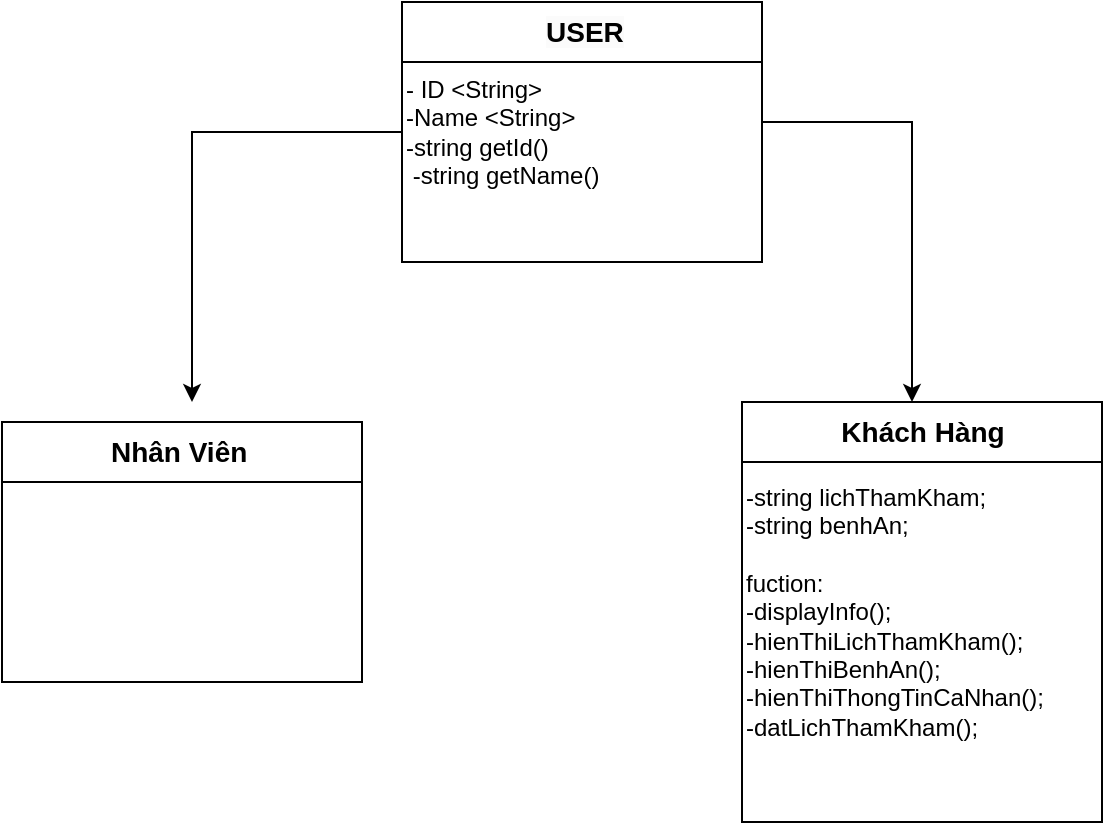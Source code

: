 <mxfile version="24.5.4" type="device">
  <diagram name="Trang-1" id="16Yr520JULTaiHAx0z4w">
    <mxGraphModel dx="1050" dy="522" grid="1" gridSize="10" guides="1" tooltips="1" connect="1" arrows="1" fold="1" page="1" pageScale="1" pageWidth="827" pageHeight="1169" math="0" shadow="0">
      <root>
        <mxCell id="0" />
        <mxCell id="1" parent="0" />
        <mxCell id="IHhdoig0bqFt07xvbURu-6" value="" style="endArrow=classic;html=1;rounded=0;entryX=0.5;entryY=0;entryDx=0;entryDy=0;exitX=1;exitY=0.5;exitDx=0;exitDy=0;" edge="1" parent="1">
          <mxGeometry width="50" height="50" relative="1" as="geometry">
            <mxPoint x="480" y="160" as="sourcePoint" />
            <mxPoint x="555" y="300" as="targetPoint" />
            <Array as="points">
              <mxPoint x="555" y="160" />
            </Array>
          </mxGeometry>
        </mxCell>
        <mxCell id="IHhdoig0bqFt07xvbURu-7" value="&lt;div style=&quot;&quot;&gt;- ID &amp;lt;String&amp;gt;&lt;/div&gt;&lt;div style=&quot;&quot;&gt;-Name &amp;lt;String&amp;gt;&lt;/div&gt;&lt;div style=&quot;&quot;&gt;&lt;div&gt;-string getId()&amp;nbsp;&lt;/div&gt;&lt;div&gt;&lt;span style=&quot;background-color: initial;&quot;&gt;&amp;nbsp;-string getName()&amp;nbsp;&lt;/span&gt;&lt;/div&gt;&lt;/div&gt;" style="shape=internalStorage;whiteSpace=wrap;html=1;backgroundOutline=1;dx=0;dy=30;align=left;" vertex="1" parent="1">
          <mxGeometry x="300" y="100" width="180" height="130" as="geometry" />
        </mxCell>
        <mxCell id="IHhdoig0bqFt07xvbURu-8" value="&lt;span style=&quot;color: rgb(0, 0, 0); font-family: Helvetica; font-size: 14px; font-style: normal; font-variant-ligatures: normal; font-variant-caps: normal; letter-spacing: normal; orphans: 2; text-align: right; text-indent: 0px; text-transform: none; widows: 2; word-spacing: 0px; -webkit-text-stroke-width: 0px; white-space: normal; background-color: rgb(251, 251, 251); text-decoration-thickness: initial; text-decoration-style: initial; text-decoration-color: initial; float: none; display: inline !important;&quot;&gt;USER&lt;/span&gt;" style="text;whiteSpace=wrap;html=1;fontStyle=1;fontSize=14;" vertex="1" parent="1">
          <mxGeometry x="370" y="100" width="70" height="40" as="geometry" />
        </mxCell>
        <mxCell id="IHhdoig0bqFt07xvbURu-9" value="" style="endArrow=classic;html=1;rounded=0;entryX=0.5;entryY=0;entryDx=0;entryDy=0;exitX=0;exitY=0.5;exitDx=0;exitDy=0;" edge="1" parent="1" source="IHhdoig0bqFt07xvbURu-7">
          <mxGeometry width="50" height="50" relative="1" as="geometry">
            <mxPoint x="290" y="160" as="sourcePoint" />
            <mxPoint x="195" y="300" as="targetPoint" />
            <Array as="points">
              <mxPoint x="195" y="165" />
            </Array>
          </mxGeometry>
        </mxCell>
        <mxCell id="IHhdoig0bqFt07xvbURu-12" value="" style="group" vertex="1" connectable="0" parent="1">
          <mxGeometry x="470" y="300" width="180" height="210" as="geometry" />
        </mxCell>
        <mxCell id="IHhdoig0bqFt07xvbURu-10" value="&lt;div style=&quot;&quot;&gt;&lt;div&gt;-string lichThamKham;&lt;/div&gt;&lt;div&gt;-string benhAn;&lt;/div&gt;&lt;div&gt;&lt;br&gt;&lt;/div&gt;&lt;div&gt;fuction:&lt;/div&gt;&lt;div&gt;-displayInfo();&lt;/div&gt;&lt;div&gt;-hienThiLichThamKham();&lt;/div&gt;&lt;div&gt;-hienThiBenhAn();&lt;/div&gt;&lt;div&gt;-hienThiThongTinCaNhan();&lt;/div&gt;&lt;div&gt;-datLichThamKham();&lt;/div&gt;&lt;/div&gt;" style="shape=internalStorage;whiteSpace=wrap;html=1;backgroundOutline=1;dx=0;dy=30;align=left;" vertex="1" parent="IHhdoig0bqFt07xvbURu-12">
          <mxGeometry width="180" height="210" as="geometry" />
        </mxCell>
        <mxCell id="IHhdoig0bqFt07xvbURu-11" value="Khách Hàng" style="text;html=1;align=center;verticalAlign=middle;resizable=0;points=[];autosize=1;strokeColor=none;fillColor=none;fontStyle=1;fontSize=14;" vertex="1" parent="IHhdoig0bqFt07xvbURu-12">
          <mxGeometry x="40" width="100" height="30" as="geometry" />
        </mxCell>
        <mxCell id="IHhdoig0bqFt07xvbURu-13" value="" style="group" vertex="1" connectable="0" parent="1">
          <mxGeometry x="100" y="310" width="180" height="130" as="geometry" />
        </mxCell>
        <mxCell id="IHhdoig0bqFt07xvbURu-14" value="&lt;div style=&quot;&quot;&gt;&lt;br&gt;&lt;/div&gt;" style="shape=internalStorage;whiteSpace=wrap;html=1;backgroundOutline=1;dx=0;dy=30;align=left;" vertex="1" parent="IHhdoig0bqFt07xvbURu-13">
          <mxGeometry width="180" height="130" as="geometry" />
        </mxCell>
        <mxCell id="IHhdoig0bqFt07xvbURu-15" value="Nhân Viên&amp;nbsp;" style="text;html=1;align=center;verticalAlign=middle;resizable=0;points=[];autosize=1;strokeColor=none;fillColor=none;fontStyle=1;fontSize=14;" vertex="1" parent="IHhdoig0bqFt07xvbURu-13">
          <mxGeometry x="45" width="90" height="30" as="geometry" />
        </mxCell>
      </root>
    </mxGraphModel>
  </diagram>
</mxfile>
